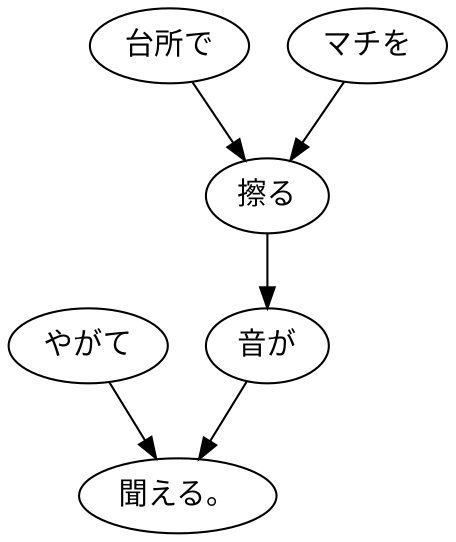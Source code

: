 digraph graph2729 {
	node0 [label="やがて"];
	node1 [label="台所で"];
	node2 [label="マチを"];
	node3 [label="擦る"];
	node4 [label="音が"];
	node5 [label="聞える。"];
	node0 -> node5;
	node1 -> node3;
	node2 -> node3;
	node3 -> node4;
	node4 -> node5;
}
